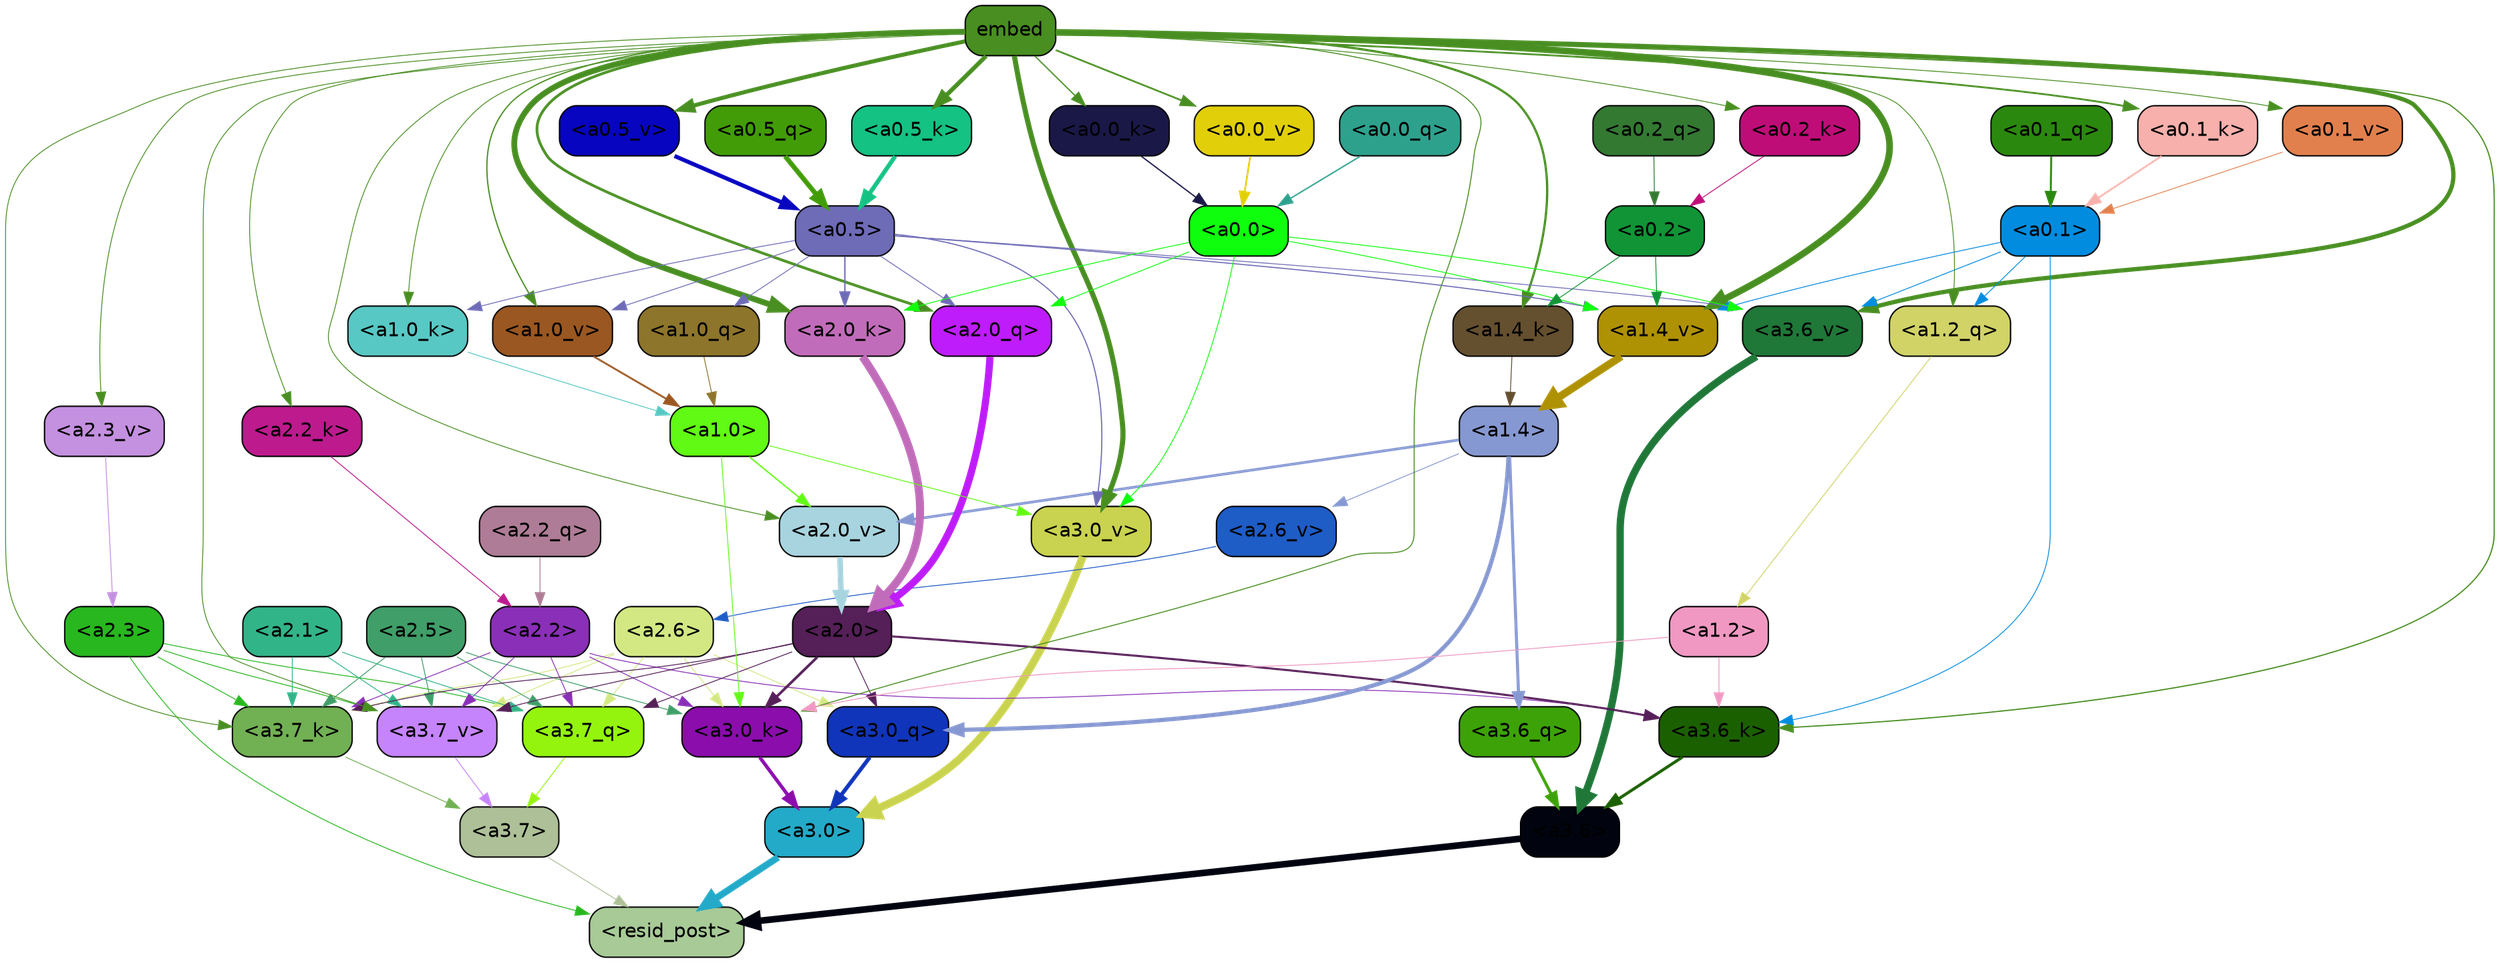 strict digraph "" {
	graph [bgcolor=transparent,
		layout=dot,
		overlap=false,
		splines=true
	];
	"<a3.7>"	[color=black,
		fillcolor="#adc097",
		fontname=Helvetica,
		shape=box,
		style="filled, rounded"];
	"<resid_post>"	[color=black,
		fillcolor="#a8ca97",
		fontname=Helvetica,
		shape=box,
		style="filled, rounded"];
	"<a3.7>" -> "<resid_post>"	[color="#adc097",
		penwidth=0.6];
	"<a3.6>"	[color=black,
		fillcolor="#01030e",
		fontname=Helvetica,
		shape=box,
		style="filled, rounded"];
	"<a3.6>" -> "<resid_post>"	[color="#01030e",
		penwidth=4.7534414529800415];
	"<a3.0>"	[color=black,
		fillcolor="#23aac8",
		fontname=Helvetica,
		shape=box,
		style="filled, rounded"];
	"<a3.0>" -> "<resid_post>"	[color="#23aac8",
		penwidth=4.898576855659485];
	"<a2.3>"	[color=black,
		fillcolor="#28b71f",
		fontname=Helvetica,
		shape=box,
		style="filled, rounded"];
	"<a2.3>" -> "<resid_post>"	[color="#28b71f",
		penwidth=0.6];
	"<a3.7_q>"	[color=black,
		fillcolor="#94f40e",
		fontname=Helvetica,
		shape=box,
		style="filled, rounded"];
	"<a2.3>" -> "<a3.7_q>"	[color="#28b71f",
		penwidth=0.6];
	"<a3.7_k>"	[color=black,
		fillcolor="#72b054",
		fontname=Helvetica,
		shape=box,
		style="filled, rounded"];
	"<a2.3>" -> "<a3.7_k>"	[color="#28b71f",
		penwidth=0.6];
	"<a3.7_v>"	[color=black,
		fillcolor="#c584fb",
		fontname=Helvetica,
		shape=box,
		style="filled, rounded"];
	"<a2.3>" -> "<a3.7_v>"	[color="#28b71f",
		penwidth=0.6];
	"<a3.7_q>" -> "<a3.7>"	[color="#94f40e",
		penwidth=0.6];
	"<a3.6_q>"	[color=black,
		fillcolor="#3da208",
		fontname=Helvetica,
		shape=box,
		style="filled, rounded"];
	"<a3.6_q>" -> "<a3.6>"	[color="#3da208",
		penwidth=2.160832464694977];
	"<a3.0_q>"	[color=black,
		fillcolor="#1035ba",
		fontname=Helvetica,
		shape=box,
		style="filled, rounded"];
	"<a3.0_q>" -> "<a3.0>"	[color="#1035ba",
		penwidth=2.870753765106201];
	"<a3.7_k>" -> "<a3.7>"	[color="#72b054",
		penwidth=0.6];
	"<a3.6_k>"	[color=black,
		fillcolor="#1b6000",
		fontname=Helvetica,
		shape=box,
		style="filled, rounded"];
	"<a3.6_k>" -> "<a3.6>"	[color="#1b6000",
		penwidth=2.13908451795578];
	"<a3.0_k>"	[color=black,
		fillcolor="#8a0dac",
		fontname=Helvetica,
		shape=box,
		style="filled, rounded"];
	"<a3.0_k>" -> "<a3.0>"	[color="#8a0dac",
		penwidth=2.520303964614868];
	"<a3.7_v>" -> "<a3.7>"	[color="#c584fb",
		penwidth=0.6];
	"<a3.6_v>"	[color=black,
		fillcolor="#1f7738",
		fontname=Helvetica,
		shape=box,
		style="filled, rounded"];
	"<a3.6_v>" -> "<a3.6>"	[color="#1f7738",
		penwidth=5.297133803367615];
	"<a3.0_v>"	[color=black,
		fillcolor="#cad34f",
		fontname=Helvetica,
		shape=box,
		style="filled, rounded"];
	"<a3.0_v>" -> "<a3.0>"	[color="#cad34f",
		penwidth=5.680712580680847];
	"<a2.6>"	[color=black,
		fillcolor="#d3e883",
		fontname=Helvetica,
		shape=box,
		style="filled, rounded"];
	"<a2.6>" -> "<a3.7_q>"	[color="#d3e883",
		penwidth=0.6];
	"<a2.6>" -> "<a3.0_q>"	[color="#d3e883",
		penwidth=0.6];
	"<a2.6>" -> "<a3.7_k>"	[color="#d3e883",
		penwidth=0.6];
	"<a2.6>" -> "<a3.0_k>"	[color="#d3e883",
		penwidth=0.6];
	"<a2.6>" -> "<a3.7_v>"	[color="#d3e883",
		penwidth=0.6];
	"<a2.5>"	[color=black,
		fillcolor="#409e68",
		fontname=Helvetica,
		shape=box,
		style="filled, rounded"];
	"<a2.5>" -> "<a3.7_q>"	[color="#409e68",
		penwidth=0.6];
	"<a2.5>" -> "<a3.7_k>"	[color="#409e68",
		penwidth=0.6];
	"<a2.5>" -> "<a3.0_k>"	[color="#409e68",
		penwidth=0.6];
	"<a2.5>" -> "<a3.7_v>"	[color="#409e68",
		penwidth=0.6];
	"<a2.2>"	[color=black,
		fillcolor="#8a2fb7",
		fontname=Helvetica,
		shape=box,
		style="filled, rounded"];
	"<a2.2>" -> "<a3.7_q>"	[color="#8a2fb7",
		penwidth=0.6];
	"<a2.2>" -> "<a3.7_k>"	[color="#8a2fb7",
		penwidth=0.6];
	"<a2.2>" -> "<a3.6_k>"	[color="#8a2fb7",
		penwidth=0.6];
	"<a2.2>" -> "<a3.0_k>"	[color="#8a2fb7",
		penwidth=0.6];
	"<a2.2>" -> "<a3.7_v>"	[color="#8a2fb7",
		penwidth=0.6];
	"<a2.1>"	[color=black,
		fillcolor="#32b489",
		fontname=Helvetica,
		shape=box,
		style="filled, rounded"];
	"<a2.1>" -> "<a3.7_q>"	[color="#32b489",
		penwidth=0.6];
	"<a2.1>" -> "<a3.7_k>"	[color="#32b489",
		penwidth=0.6];
	"<a2.1>" -> "<a3.7_v>"	[color="#32b489",
		penwidth=0.6];
	"<a2.0>"	[color=black,
		fillcolor="#551f58",
		fontname=Helvetica,
		shape=box,
		style="filled, rounded"];
	"<a2.0>" -> "<a3.7_q>"	[color="#551f58",
		penwidth=0.6];
	"<a2.0>" -> "<a3.0_q>"	[color="#551f58",
		penwidth=0.6];
	"<a2.0>" -> "<a3.7_k>"	[color="#551f58",
		penwidth=0.6];
	"<a2.0>" -> "<a3.6_k>"	[color="#551f58",
		penwidth=1.4784413101151586];
	"<a2.0>" -> "<a3.0_k>"	[color="#551f58",
		penwidth=1.8858084231615067];
	"<a2.0>" -> "<a3.7_v>"	[color="#551f58",
		penwidth=0.6];
	"<a1.4>"	[color=black,
		fillcolor="#8698d1",
		fontname=Helvetica,
		shape=box,
		style="filled, rounded"];
	"<a1.4>" -> "<a3.6_q>"	[color="#8698d1",
		penwidth=2.149975523352623];
	"<a1.4>" -> "<a3.0_q>"	[color="#8698d1",
		penwidth=3.0018038749694824];
	"<a2.6_v>"	[color=black,
		fillcolor="#1e5cc6",
		fontname=Helvetica,
		shape=box,
		style="filled, rounded"];
	"<a1.4>" -> "<a2.6_v>"	[color="#8698d1",
		penwidth=0.6];
	"<a2.0_v>"	[color=black,
		fillcolor="#a7d4de",
		fontname=Helvetica,
		shape=box,
		style="filled, rounded"];
	"<a1.4>" -> "<a2.0_v>"	[color="#8698d1",
		penwidth=1.925402581691742];
	embed	[color=black,
		fillcolor="#488e21",
		fontname=Helvetica,
		shape=box,
		style="filled, rounded"];
	embed -> "<a3.7_k>"	[color="#488e21",
		penwidth=0.6];
	embed -> "<a3.6_k>"	[color="#488e21",
		penwidth=0.8552796393632889];
	embed -> "<a3.0_k>"	[color="#488e21",
		penwidth=0.691851794719696];
	embed -> "<a3.7_v>"	[color="#488e21",
		penwidth=0.6];
	embed -> "<a3.6_v>"	[color="#488e21",
		penwidth=3.067279100418091];
	embed -> "<a3.0_v>"	[color="#488e21",
		penwidth=3.6927278637886047];
	"<a2.0_q>"	[color=black,
		fillcolor="#be1cfa",
		fontname=Helvetica,
		shape=box,
		style="filled, rounded"];
	embed -> "<a2.0_q>"	[color="#488e21",
		penwidth=1.944248914718628];
	"<a2.2_k>"	[color=black,
		fillcolor="#bd1a8e",
		fontname=Helvetica,
		shape=box,
		style="filled, rounded"];
	embed -> "<a2.2_k>"	[color="#488e21",
		penwidth=0.6];
	"<a2.0_k>"	[color=black,
		fillcolor="#c16cba",
		fontname=Helvetica,
		shape=box,
		style="filled, rounded"];
	embed -> "<a2.0_k>"	[color="#488e21",
		penwidth=4.198909968137741];
	"<a2.3_v>"	[color=black,
		fillcolor="#c490e0",
		fontname=Helvetica,
		shape=box,
		style="filled, rounded"];
	embed -> "<a2.3_v>"	[color="#488e21",
		penwidth=0.6];
	embed -> "<a2.0_v>"	[color="#488e21",
		penwidth=0.6];
	"<a1.2_q>"	[color=black,
		fillcolor="#d1d367",
		fontname=Helvetica,
		shape=box,
		style="filled, rounded"];
	embed -> "<a1.2_q>"	[color="#488e21",
		penwidth=0.6];
	"<a1.4_k>"	[color=black,
		fillcolor="#644f2f",
		fontname=Helvetica,
		shape=box,
		style="filled, rounded"];
	embed -> "<a1.4_k>"	[color="#488e21",
		penwidth=1.6299549341201782];
	"<a1.0_k>"	[color=black,
		fillcolor="#58c8c4",
		fontname=Helvetica,
		shape=box,
		style="filled, rounded"];
	embed -> "<a1.0_k>"	[color="#488e21",
		penwidth=0.6];
	"<a1.4_v>"	[color=black,
		fillcolor="#af9104",
		fontname=Helvetica,
		shape=box,
		style="filled, rounded"];
	embed -> "<a1.4_v>"	[color="#488e21",
		penwidth=4.780120432376862];
	"<a1.0_v>"	[color=black,
		fillcolor="#9a5721",
		fontname=Helvetica,
		shape=box,
		style="filled, rounded"];
	embed -> "<a1.0_v>"	[color="#488e21",
		penwidth=0.8886437299661338];
	"<a0.5_k>"	[color=black,
		fillcolor="#14c284",
		fontname=Helvetica,
		shape=box,
		style="filled, rounded"];
	embed -> "<a0.5_k>"	[color="#488e21",
		penwidth=3.105745553970337];
	"<a0.2_k>"	[color=black,
		fillcolor="#bf0d78",
		fontname=Helvetica,
		shape=box,
		style="filled, rounded"];
	embed -> "<a0.2_k>"	[color="#488e21",
		penwidth=0.6];
	"<a0.1_k>"	[color=black,
		fillcolor="#f7b0ab",
		fontname=Helvetica,
		shape=box,
		style="filled, rounded"];
	embed -> "<a0.1_k>"	[color="#488e21",
		penwidth=1.2916448712348938];
	"<a0.0_k>"	[color=black,
		fillcolor="#1a1847",
		fontname=Helvetica,
		shape=box,
		style="filled, rounded"];
	embed -> "<a0.0_k>"	[color="#488e21",
		penwidth=0.9117003679275513];
	"<a0.5_v>"	[color=black,
		fillcolor="#0705bf",
		fontname=Helvetica,
		shape=box,
		style="filled, rounded"];
	embed -> "<a0.5_v>"	[color="#488e21",
		penwidth=2.905687689781189];
	"<a0.1_v>"	[color=black,
		fillcolor="#e2804d",
		fontname=Helvetica,
		shape=box,
		style="filled, rounded"];
	embed -> "<a0.1_v>"	[color="#488e21",
		penwidth=0.6];
	"<a0.0_v>"	[color=black,
		fillcolor="#e1cf0a",
		fontname=Helvetica,
		shape=box,
		style="filled, rounded"];
	embed -> "<a0.0_v>"	[color="#488e21",
		penwidth=1.2382409572601318];
	"<a1.2>"	[color=black,
		fillcolor="#f098c2",
		fontname=Helvetica,
		shape=box,
		style="filled, rounded"];
	"<a1.2>" -> "<a3.6_k>"	[color="#f098c2",
		penwidth=0.6];
	"<a1.2>" -> "<a3.0_k>"	[color="#f098c2",
		penwidth=0.6];
	"<a0.1>"	[color=black,
		fillcolor="#028cdf",
		fontname=Helvetica,
		shape=box,
		style="filled, rounded"];
	"<a0.1>" -> "<a3.6_k>"	[color="#028cdf",
		penwidth=0.6];
	"<a0.1>" -> "<a3.6_v>"	[color="#028cdf",
		penwidth=0.6];
	"<a0.1>" -> "<a1.2_q>"	[color="#028cdf",
		penwidth=0.6];
	"<a0.1>" -> "<a1.4_v>"	[color="#028cdf",
		penwidth=0.6];
	"<a1.0>"	[color=black,
		fillcolor="#61fa14",
		fontname=Helvetica,
		shape=box,
		style="filled, rounded"];
	"<a1.0>" -> "<a3.0_k>"	[color="#61fa14",
		penwidth=0.6];
	"<a1.0>" -> "<a3.0_v>"	[color="#61fa14",
		penwidth=0.6];
	"<a1.0>" -> "<a2.0_v>"	[color="#61fa14",
		penwidth=0.9920598268508911];
	"<a0.5>"	[color=black,
		fillcolor="#6e6bb7",
		fontname=Helvetica,
		shape=box,
		style="filled, rounded"];
	"<a0.5>" -> "<a3.6_v>"	[color="#6e6bb7",
		penwidth=0.6];
	"<a0.5>" -> "<a3.0_v>"	[color="#6e6bb7",
		penwidth=0.8028683364391327];
	"<a0.5>" -> "<a2.0_q>"	[color="#6e6bb7",
		penwidth=0.6];
	"<a0.5>" -> "<a2.0_k>"	[color="#6e6bb7",
		penwidth=0.9883035719394684];
	"<a1.0_q>"	[color=black,
		fillcolor="#8d752b",
		fontname=Helvetica,
		shape=box,
		style="filled, rounded"];
	"<a0.5>" -> "<a1.0_q>"	[color="#6e6bb7",
		penwidth=0.6];
	"<a0.5>" -> "<a1.0_k>"	[color="#6e6bb7",
		penwidth=0.6];
	"<a0.5>" -> "<a1.4_v>"	[color="#6e6bb7",
		penwidth=0.7686666250228882];
	"<a0.5>" -> "<a1.0_v>"	[color="#6e6bb7",
		penwidth=0.6];
	"<a0.0>"	[color=black,
		fillcolor="#0ffe0d",
		fontname=Helvetica,
		shape=box,
		style="filled, rounded"];
	"<a0.0>" -> "<a3.6_v>"	[color="#0ffe0d",
		penwidth=0.6];
	"<a0.0>" -> "<a3.0_v>"	[color="#0ffe0d",
		penwidth=0.6];
	"<a0.0>" -> "<a2.0_q>"	[color="#0ffe0d",
		penwidth=0.6];
	"<a0.0>" -> "<a2.0_k>"	[color="#0ffe0d",
		penwidth=0.6];
	"<a0.0>" -> "<a1.4_v>"	[color="#0ffe0d",
		penwidth=0.6];
	"<a2.2_q>"	[color=black,
		fillcolor="#ae7c96",
		fontname=Helvetica,
		shape=box,
		style="filled, rounded"];
	"<a2.2_q>" -> "<a2.2>"	[color="#ae7c96",
		penwidth=0.6];
	"<a2.0_q>" -> "<a2.0>"	[color="#be1cfa",
		penwidth=5.1847569942474365];
	"<a2.2_k>" -> "<a2.2>"	[color="#bd1a8e",
		penwidth=0.6149471998214722];
	"<a2.0_k>" -> "<a2.0>"	[color="#c16cba",
		penwidth=5.773491740226746];
	"<a2.6_v>" -> "<a2.6>"	[color="#1e5cc6",
		penwidth=0.6];
	"<a2.3_v>" -> "<a2.3>"	[color="#c490e0",
		penwidth=0.6];
	"<a2.0_v>" -> "<a2.0>"	[color="#a7d4de",
		penwidth=3.9731863737106323];
	"<a1.2_q>" -> "<a1.2>"	[color="#d1d367",
		penwidth=0.6];
	"<a1.0_q>" -> "<a1.0>"	[color="#8d752b",
		penwidth=0.6];
	"<a1.4_k>" -> "<a1.4>"	[color="#644f2f",
		penwidth=0.6];
	"<a1.0_k>" -> "<a1.0>"	[color="#58c8c4",
		penwidth=0.6];
	"<a1.4_v>" -> "<a1.4>"	[color="#af9104",
		penwidth=5.565408229827881];
	"<a1.0_v>" -> "<a1.0>"	[color="#9a5721",
		penwidth=1.3358666002750397];
	"<a0.2>"	[color=black,
		fillcolor="#119436",
		fontname=Helvetica,
		shape=box,
		style="filled, rounded"];
	"<a0.2>" -> "<a1.4_k>"	[color="#119436",
		penwidth=0.6];
	"<a0.2>" -> "<a1.4_v>"	[color="#119436",
		penwidth=0.6];
	"<a0.5_q>"	[color=black,
		fillcolor="#429c08",
		fontname=Helvetica,
		shape=box,
		style="filled, rounded"];
	"<a0.5_q>" -> "<a0.5>"	[color="#429c08",
		penwidth=3.473052144050598];
	"<a0.2_q>"	[color=black,
		fillcolor="#337932",
		fontname=Helvetica,
		shape=box,
		style="filled, rounded"];
	"<a0.2_q>" -> "<a0.2>"	[color="#337932",
		penwidth=0.615731954574585];
	"<a0.1_q>"	[color=black,
		fillcolor="#2b880e",
		fontname=Helvetica,
		shape=box,
		style="filled, rounded"];
	"<a0.1_q>" -> "<a0.1>"	[color="#2b880e",
		penwidth=1.372210443019867];
	"<a0.0_q>"	[color=black,
		fillcolor="#2ea18d",
		fontname=Helvetica,
		shape=box,
		style="filled, rounded"];
	"<a0.0_q>" -> "<a0.0>"	[color="#2ea18d",
		penwidth=0.9833199977874756];
	"<a0.5_k>" -> "<a0.5>"	[color="#14c284",
		penwidth=3.105746805667877];
	"<a0.2_k>" -> "<a0.2>"	[color="#bf0d78",
		penwidth=0.6];
	"<a0.1_k>" -> "<a0.1>"	[color="#f7b0ab",
		penwidth=1.2916463017463684];
	"<a0.0_k>" -> "<a0.0>"	[color="#1a1847",
		penwidth=0.9117016792297363];
	"<a0.5_v>" -> "<a0.5>"	[color="#0705bf",
		penwidth=2.9294926524162292];
	"<a0.1_v>" -> "<a0.1>"	[color="#e2804d",
		penwidth=0.6];
	"<a0.0_v>" -> "<a0.0>"	[color="#e1cf0a",
		penwidth=1.2382320165634155];
}
